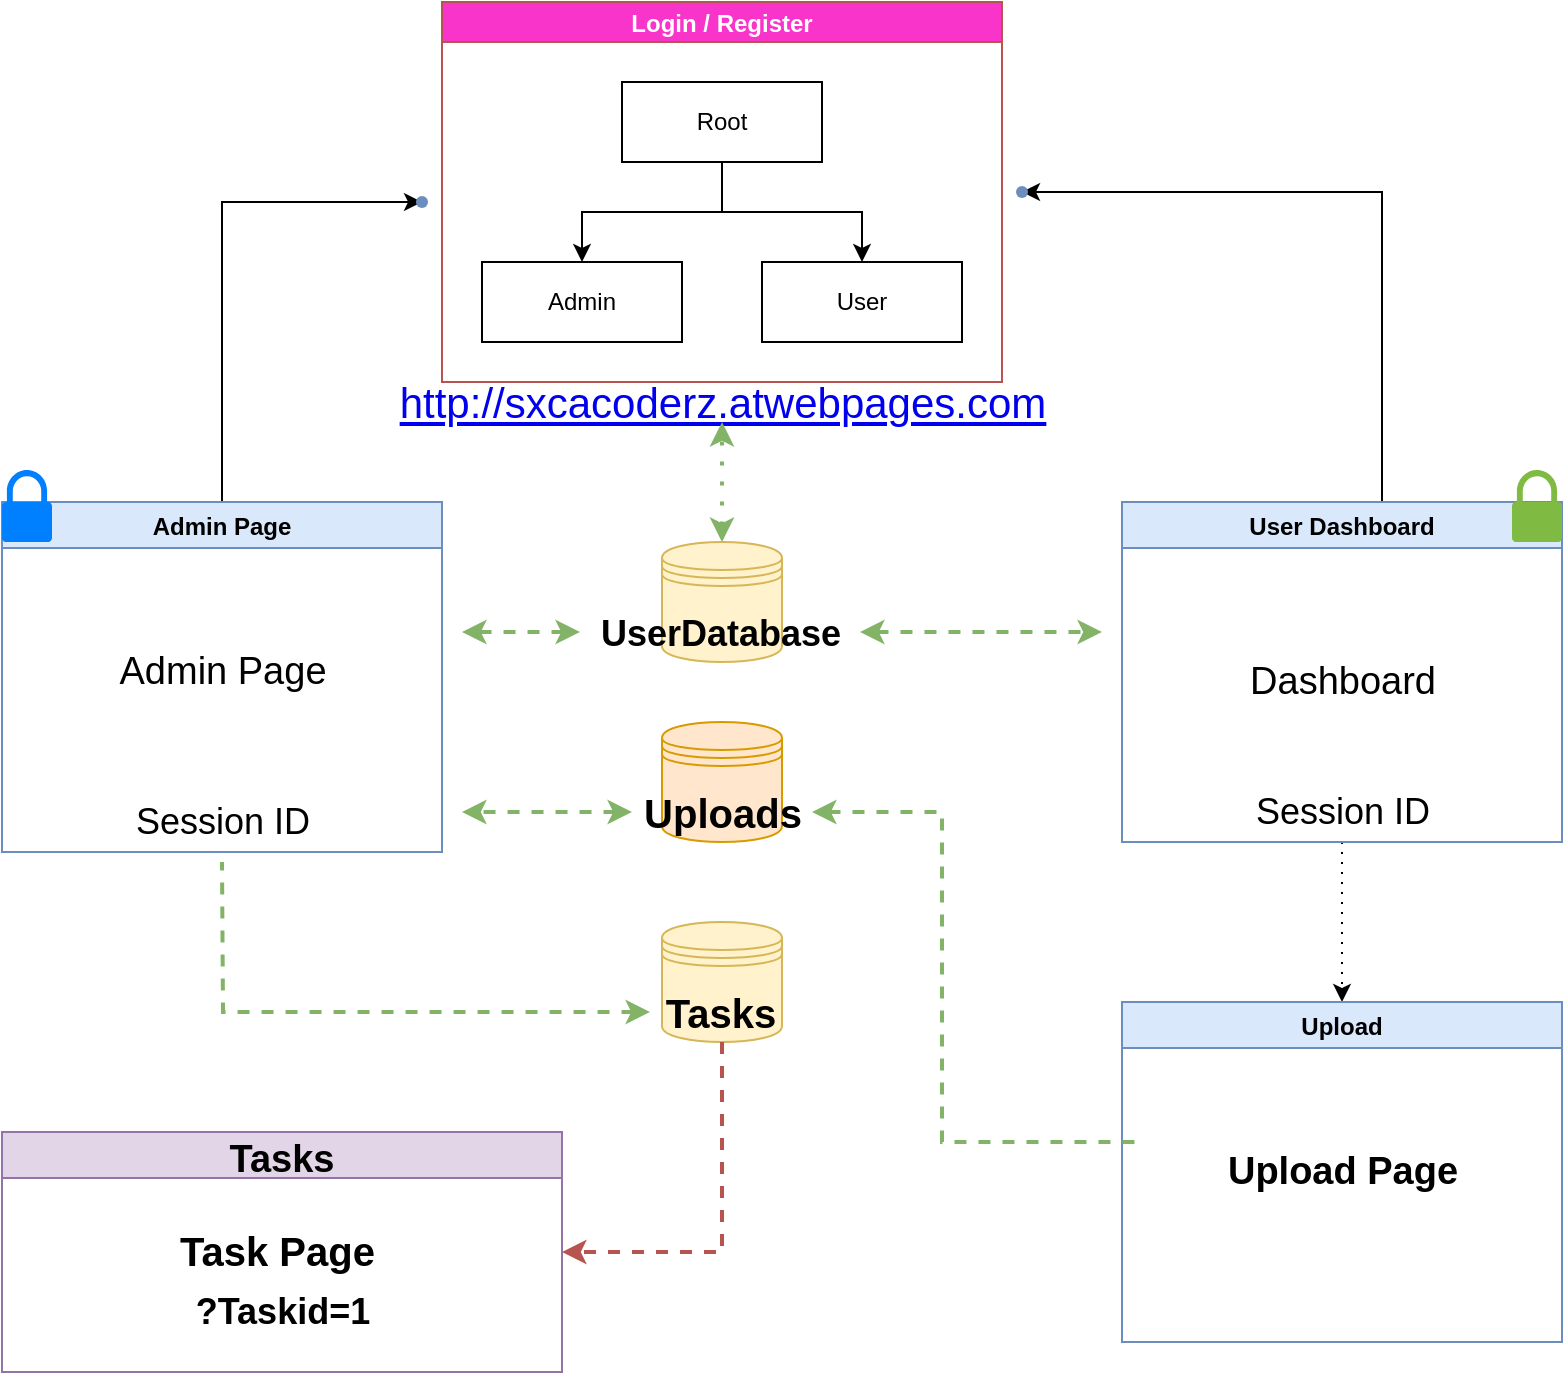 <mxfile version="15.5.9" type="github">
  <diagram id="DUeWEWVyYwB7FjINVutL" name="Page-1">
    <mxGraphModel dx="1150" dy="650" grid="1" gridSize="10" guides="1" tooltips="1" connect="1" arrows="1" fold="1" page="1" pageScale="1" pageWidth="827" pageHeight="1169" background="#ffffff" math="0" shadow="0">
      <root>
        <mxCell id="0" />
        <mxCell id="1" parent="0" />
        <mxCell id="GcSAzqZHsp-fQSuAQkc1-1" value="Login / Register" style="swimlane;startSize=20;horizontal=1;childLayout=treeLayout;horizontalTree=0;resizable=0;containerType=tree;fillColor=#F834CA;strokeColor=#b85450;fontColor=#FFFFFF;" vertex="1" parent="1">
          <mxGeometry x="240" y="20" width="280" height="190" as="geometry" />
        </mxCell>
        <mxCell id="GcSAzqZHsp-fQSuAQkc1-2" value="Root" style="whiteSpace=wrap;html=1;" vertex="1" parent="GcSAzqZHsp-fQSuAQkc1-1">
          <mxGeometry x="90" y="40" width="100" height="40" as="geometry" />
        </mxCell>
        <mxCell id="GcSAzqZHsp-fQSuAQkc1-3" value="Admin" style="whiteSpace=wrap;html=1;" vertex="1" parent="GcSAzqZHsp-fQSuAQkc1-1">
          <mxGeometry x="20" y="130" width="100" height="40" as="geometry" />
        </mxCell>
        <mxCell id="GcSAzqZHsp-fQSuAQkc1-4" value="" style="edgeStyle=elbowEdgeStyle;elbow=vertical;html=1;rounded=0;" edge="1" parent="GcSAzqZHsp-fQSuAQkc1-1" source="GcSAzqZHsp-fQSuAQkc1-2" target="GcSAzqZHsp-fQSuAQkc1-3">
          <mxGeometry relative="1" as="geometry" />
        </mxCell>
        <mxCell id="GcSAzqZHsp-fQSuAQkc1-5" value="User" style="whiteSpace=wrap;html=1;" vertex="1" parent="GcSAzqZHsp-fQSuAQkc1-1">
          <mxGeometry x="160" y="130" width="100" height="40" as="geometry" />
        </mxCell>
        <mxCell id="GcSAzqZHsp-fQSuAQkc1-6" value="" style="edgeStyle=elbowEdgeStyle;elbow=vertical;html=1;rounded=0;" edge="1" parent="GcSAzqZHsp-fQSuAQkc1-1" source="GcSAzqZHsp-fQSuAQkc1-2" target="GcSAzqZHsp-fQSuAQkc1-5">
          <mxGeometry relative="1" as="geometry" />
        </mxCell>
        <mxCell id="GcSAzqZHsp-fQSuAQkc1-10" value="" style="shape=image;html=1;verticalAlign=top;verticalLabelPosition=bottom;labelBackgroundColor=#ffffff;imageAspect=0;aspect=fixed;image=https://cdn4.iconfinder.com/data/icons/basic-user-interface-elements/700/key-lock-unlock-clef-128.png;fontColor=#FFFFFF;fillColor=#F834CA;" vertex="1" parent="GcSAzqZHsp-fQSuAQkc1-1">
          <mxGeometry x="20" y="40" width="30" height="30" as="geometry" />
        </mxCell>
        <mxCell id="GcSAzqZHsp-fQSuAQkc1-7" value="&lt;a href=&quot;http://sxcacoderz.atwebpages.com/&quot; style=&quot;font-size: 21px&quot;&gt;http://sxcacoderz.atwebpages.com&lt;/a&gt;" style="text;html=1;align=center;verticalAlign=middle;resizable=0;points=[];autosize=1;strokeColor=none;fillColor=none;fontColor=#FFFFFF;" vertex="1" parent="1">
          <mxGeometry x="210" y="210" width="340" height="20" as="geometry" />
        </mxCell>
        <mxCell id="GcSAzqZHsp-fQSuAQkc1-12" value="" style="shape=datastore;whiteSpace=wrap;html=1;fillColor=#ffe6cc;strokeColor=#d79b00;" vertex="1" parent="1">
          <mxGeometry x="350" y="380" width="60" height="60" as="geometry" />
        </mxCell>
        <mxCell id="GcSAzqZHsp-fQSuAQkc1-65" value="" style="edgeStyle=orthogonalEdgeStyle;rounded=0;orthogonalLoop=1;jettySize=auto;html=1;dashed=1;dashPattern=1 4;fontSize=18;fontColor=#000000;startArrow=classic;startFill=1;endArrow=classic;endFill=1;strokeWidth=2;fillColor=#d5e8d4;strokeColor=#82b366;" edge="1" parent="1" source="GcSAzqZHsp-fQSuAQkc1-13" target="GcSAzqZHsp-fQSuAQkc1-7">
          <mxGeometry relative="1" as="geometry" />
        </mxCell>
        <mxCell id="GcSAzqZHsp-fQSuAQkc1-13" value="" style="shape=datastore;whiteSpace=wrap;html=1;fillColor=#fff2cc;strokeColor=#d6b656;" vertex="1" parent="1">
          <mxGeometry x="350" y="290" width="60" height="60" as="geometry" />
        </mxCell>
        <mxCell id="GcSAzqZHsp-fQSuAQkc1-14" value="" style="shape=datastore;whiteSpace=wrap;html=1;fillColor=#fff2cc;strokeColor=#d6b656;" vertex="1" parent="1">
          <mxGeometry x="350" y="480" width="60" height="60" as="geometry" />
        </mxCell>
        <mxCell id="GcSAzqZHsp-fQSuAQkc1-22" value="" style="edgeStyle=orthogonalEdgeStyle;rounded=0;orthogonalLoop=1;jettySize=auto;html=1;fontColor=#FFFFFF;" edge="1" parent="1" source="GcSAzqZHsp-fQSuAQkc1-15" target="GcSAzqZHsp-fQSuAQkc1-21">
          <mxGeometry relative="1" as="geometry">
            <Array as="points">
              <mxPoint x="710" y="115" />
            </Array>
          </mxGeometry>
        </mxCell>
        <mxCell id="GcSAzqZHsp-fQSuAQkc1-31" value="" style="edgeStyle=orthogonalEdgeStyle;rounded=0;orthogonalLoop=1;jettySize=auto;html=1;fontColor=#FFFFFF;dashed=1;dashPattern=1 4;" edge="1" parent="1" source="GcSAzqZHsp-fQSuAQkc1-15" target="GcSAzqZHsp-fQSuAQkc1-30">
          <mxGeometry relative="1" as="geometry" />
        </mxCell>
        <mxCell id="GcSAzqZHsp-fQSuAQkc1-15" value="User Dashboard" style="swimlane;fillColor=#dae8fc;strokeColor=#6c8ebf;" vertex="1" parent="1">
          <mxGeometry x="580" y="270" width="220" height="170" as="geometry" />
        </mxCell>
        <mxCell id="GcSAzqZHsp-fQSuAQkc1-64" value="Session ID" style="text;html=1;align=center;verticalAlign=middle;resizable=0;points=[];autosize=1;strokeColor=none;fillColor=none;fontSize=18;fontColor=#000000;" vertex="1" parent="GcSAzqZHsp-fQSuAQkc1-15">
          <mxGeometry x="60" y="140" width="100" height="30" as="geometry" />
        </mxCell>
        <mxCell id="GcSAzqZHsp-fQSuAQkc1-21" value="" style="shape=waypoint;size=6;pointerEvents=1;points=[];fillColor=#dae8fc;resizable=0;rotatable=0;perimeter=centerPerimeter;snapToPoint=1;fontStyle=1;strokeColor=#6c8ebf;startSize=23;" vertex="1" parent="1">
          <mxGeometry x="510" y="95" width="40" height="40" as="geometry" />
        </mxCell>
        <mxCell id="GcSAzqZHsp-fQSuAQkc1-27" value="" style="edgeStyle=orthogonalEdgeStyle;rounded=0;orthogonalLoop=1;jettySize=auto;html=1;fontColor=#FFFFFF;" edge="1" parent="1" source="GcSAzqZHsp-fQSuAQkc1-24" target="GcSAzqZHsp-fQSuAQkc1-26">
          <mxGeometry relative="1" as="geometry">
            <Array as="points">
              <mxPoint x="130" y="120" />
              <mxPoint x="220" y="120" />
            </Array>
          </mxGeometry>
        </mxCell>
        <mxCell id="GcSAzqZHsp-fQSuAQkc1-24" value="Admin Page" style="swimlane;fillColor=#dae8fc;strokeColor=#6c8ebf;" vertex="1" parent="1">
          <mxGeometry x="20" y="270" width="220" height="175" as="geometry" />
        </mxCell>
        <mxCell id="GcSAzqZHsp-fQSuAQkc1-34" value="Admin Page" style="text;html=1;align=center;verticalAlign=middle;resizable=0;points=[];autosize=1;strokeColor=none;fillColor=none;fontSize=19;fontColor=#000000;" vertex="1" parent="GcSAzqZHsp-fQSuAQkc1-24">
          <mxGeometry x="50" y="70" width="120" height="30" as="geometry" />
        </mxCell>
        <mxCell id="GcSAzqZHsp-fQSuAQkc1-58" value="" style="sketch=0;pointerEvents=1;shadow=0;dashed=0;html=1;strokeColor=none;labelPosition=center;verticalLabelPosition=bottom;verticalAlign=top;outlineConnect=0;align=center;shape=mxgraph.office.security.lock_protected;fillColor=#007FFF;fontSize=18;fontColor=#000000;" vertex="1" parent="GcSAzqZHsp-fQSuAQkc1-24">
          <mxGeometry y="-16" width="25" height="36" as="geometry" />
        </mxCell>
        <mxCell id="GcSAzqZHsp-fQSuAQkc1-63" value="Session ID" style="text;html=1;align=center;verticalAlign=middle;resizable=0;points=[];autosize=1;strokeColor=none;fillColor=none;fontSize=18;fontColor=#000000;" vertex="1" parent="GcSAzqZHsp-fQSuAQkc1-24">
          <mxGeometry x="60" y="145" width="100" height="30" as="geometry" />
        </mxCell>
        <mxCell id="GcSAzqZHsp-fQSuAQkc1-26" value="" style="shape=waypoint;size=6;pointerEvents=1;points=[];fillColor=#dae8fc;resizable=0;rotatable=0;perimeter=centerPerimeter;snapToPoint=1;fontStyle=1;strokeColor=#6c8ebf;startSize=23;" vertex="1" parent="1">
          <mxGeometry x="210" y="100" width="40" height="40" as="geometry" />
        </mxCell>
        <mxCell id="GcSAzqZHsp-fQSuAQkc1-30" value="Upload" style="swimlane;fillColor=#dae8fc;strokeColor=#6c8ebf;" vertex="1" parent="1">
          <mxGeometry x="580" y="520" width="220" height="170" as="geometry" />
        </mxCell>
        <mxCell id="GcSAzqZHsp-fQSuAQkc1-32" value="&lt;font color=&quot;#000000&quot; size=&quot;1&quot;&gt;&lt;b style=&quot;font-size: 19px&quot;&gt;Upload Page&lt;/b&gt;&lt;/font&gt;" style="text;html=1;align=center;verticalAlign=middle;resizable=0;points=[];autosize=1;strokeColor=none;fillColor=none;fontColor=#FFFFFF;" vertex="1" parent="GcSAzqZHsp-fQSuAQkc1-30">
          <mxGeometry x="45" y="75" width="130" height="20" as="geometry" />
        </mxCell>
        <mxCell id="GcSAzqZHsp-fQSuAQkc1-33" value="Dashboard" style="text;html=1;align=center;verticalAlign=middle;resizable=0;points=[];autosize=1;strokeColor=none;fillColor=none;fontSize=19;fontColor=#000000;" vertex="1" parent="1">
          <mxGeometry x="635" y="345" width="110" height="30" as="geometry" />
        </mxCell>
        <mxCell id="GcSAzqZHsp-fQSuAQkc1-35" value="Tasks" style="swimlane;fontSize=19;fillColor=#e1d5e7;strokeColor=#9673a6;" vertex="1" parent="1">
          <mxGeometry x="20" y="585" width="280" height="120" as="geometry" />
        </mxCell>
        <mxCell id="GcSAzqZHsp-fQSuAQkc1-36" value="&lt;font style=&quot;font-size: 20px&quot;&gt;&lt;b&gt;Task Page&amp;nbsp;&lt;/b&gt;&lt;/font&gt;" style="text;html=1;align=center;verticalAlign=middle;resizable=0;points=[];autosize=1;strokeColor=none;fillColor=none;fontSize=19;fontColor=#000000;" vertex="1" parent="GcSAzqZHsp-fQSuAQkc1-35">
          <mxGeometry x="80" y="45" width="120" height="30" as="geometry" />
        </mxCell>
        <mxCell id="GcSAzqZHsp-fQSuAQkc1-53" value="&lt;b&gt;?Taskid=1&lt;/b&gt;" style="text;html=1;align=center;verticalAlign=middle;resizable=0;points=[];autosize=1;strokeColor=none;fillColor=none;fontSize=18;fontColor=#000000;" vertex="1" parent="GcSAzqZHsp-fQSuAQkc1-35">
          <mxGeometry x="90" y="75" width="100" height="30" as="geometry" />
        </mxCell>
        <mxCell id="GcSAzqZHsp-fQSuAQkc1-60" value="" style="shape=image;html=1;verticalAlign=top;verticalLabelPosition=bottom;labelBackgroundColor=#ffffff;imageAspect=0;aspect=fixed;image=https://cdn4.iconfinder.com/data/icons/ionicons/512/icon-ios7-eye-128.png;fontSize=18;fontColor=#000000;fillColor=#007FFF;" vertex="1" parent="GcSAzqZHsp-fQSuAQkc1-35">
          <mxGeometry y="-25" width="50" height="50" as="geometry" />
        </mxCell>
        <mxCell id="GcSAzqZHsp-fQSuAQkc1-50" value="" style="edgeStyle=orthogonalEdgeStyle;rounded=0;orthogonalLoop=1;jettySize=auto;html=1;dashed=1;fontSize=18;fontColor=#000000;startArrow=classic;startFill=1;strokeWidth=2;fillColor=#d5e8d4;strokeColor=#82b366;endArrow=none;endFill=0;" edge="1" parent="1" source="GcSAzqZHsp-fQSuAQkc1-39">
          <mxGeometry relative="1" as="geometry">
            <mxPoint x="130" y="450" as="targetPoint" />
          </mxGeometry>
        </mxCell>
        <mxCell id="GcSAzqZHsp-fQSuAQkc1-52" value="" style="edgeStyle=orthogonalEdgeStyle;rounded=0;orthogonalLoop=1;jettySize=auto;html=1;dashed=1;fontSize=18;fontColor=#000000;startArrow=none;startFill=0;strokeWidth=2;fillColor=#f8cecc;strokeColor=#b85450;" edge="1" parent="1" source="GcSAzqZHsp-fQSuAQkc1-39">
          <mxGeometry relative="1" as="geometry">
            <mxPoint x="300" y="645" as="targetPoint" />
            <Array as="points">
              <mxPoint x="380" y="645" />
            </Array>
          </mxGeometry>
        </mxCell>
        <mxCell id="GcSAzqZHsp-fQSuAQkc1-39" value="&lt;b&gt;Tasks&lt;/b&gt;" style="text;html=1;align=center;verticalAlign=middle;resizable=0;points=[];autosize=1;strokeColor=none;fillColor=none;fontSize=20;fontColor=#000000;" vertex="1" parent="1">
          <mxGeometry x="344" y="510" width="70" height="30" as="geometry" />
        </mxCell>
        <mxCell id="GcSAzqZHsp-fQSuAQkc1-46" value="" style="edgeStyle=orthogonalEdgeStyle;rounded=0;orthogonalLoop=1;jettySize=auto;html=1;dashed=1;fontSize=18;fontColor=#000000;startArrow=classic;startFill=1;fillColor=#d5e8d4;strokeColor=#82b366;strokeWidth=2;endArrow=none;endFill=0;" edge="1" parent="1" source="GcSAzqZHsp-fQSuAQkc1-40">
          <mxGeometry relative="1" as="geometry">
            <mxPoint x="590" y="590" as="targetPoint" />
            <Array as="points">
              <mxPoint x="490" y="425" />
              <mxPoint x="490" y="590" />
            </Array>
          </mxGeometry>
        </mxCell>
        <mxCell id="GcSAzqZHsp-fQSuAQkc1-48" value="" style="edgeStyle=orthogonalEdgeStyle;rounded=0;orthogonalLoop=1;jettySize=auto;html=1;dashed=1;fontSize=18;fontColor=#000000;startArrow=classic;startFill=1;fillColor=#d5e8d4;strokeColor=#82b366;strokeWidth=2;" edge="1" parent="1" source="GcSAzqZHsp-fQSuAQkc1-40">
          <mxGeometry relative="1" as="geometry">
            <mxPoint x="250" y="425" as="targetPoint" />
          </mxGeometry>
        </mxCell>
        <mxCell id="GcSAzqZHsp-fQSuAQkc1-40" value="&lt;b&gt;Uploads&lt;/b&gt;" style="text;html=1;align=center;verticalAlign=middle;resizable=0;points=[];autosize=1;strokeColor=none;fillColor=none;fontSize=20;fontColor=#000000;" vertex="1" parent="1">
          <mxGeometry x="335" y="410" width="90" height="30" as="geometry" />
        </mxCell>
        <mxCell id="GcSAzqZHsp-fQSuAQkc1-43" value="" style="edgeStyle=orthogonalEdgeStyle;rounded=0;orthogonalLoop=1;jettySize=auto;html=1;fontSize=18;fontColor=#000000;startArrow=classic;startFill=1;dashed=1;fillColor=#d5e8d4;strokeColor=#82b366;strokeWidth=2;" edge="1" parent="1" source="GcSAzqZHsp-fQSuAQkc1-41">
          <mxGeometry relative="1" as="geometry">
            <mxPoint x="570" y="335" as="targetPoint" />
          </mxGeometry>
        </mxCell>
        <mxCell id="GcSAzqZHsp-fQSuAQkc1-44" value="" style="edgeStyle=orthogonalEdgeStyle;rounded=0;orthogonalLoop=1;jettySize=auto;html=1;dashed=1;fontSize=18;fontColor=#000000;startArrow=classic;startFill=1;fillColor=#d5e8d4;strokeColor=#82b366;strokeWidth=2;" edge="1" parent="1" source="GcSAzqZHsp-fQSuAQkc1-41">
          <mxGeometry relative="1" as="geometry">
            <mxPoint x="250" y="335" as="targetPoint" />
          </mxGeometry>
        </mxCell>
        <mxCell id="GcSAzqZHsp-fQSuAQkc1-41" value="&lt;b&gt;&lt;font style=&quot;font-size: 18px&quot;&gt;UserDatabase&lt;/font&gt;&lt;/b&gt;" style="text;html=1;align=center;verticalAlign=middle;resizable=0;points=[];autosize=1;strokeColor=none;fillColor=none;fontSize=20;fontColor=#000000;" vertex="1" parent="1">
          <mxGeometry x="309" y="320" width="140" height="30" as="geometry" />
        </mxCell>
        <mxCell id="GcSAzqZHsp-fQSuAQkc1-57" value="" style="sketch=0;pointerEvents=1;shadow=0;dashed=0;html=1;strokeColor=none;labelPosition=center;verticalLabelPosition=bottom;verticalAlign=top;outlineConnect=0;align=center;shape=mxgraph.office.security.lock_protected;fillColor=#7FBA42;fontSize=18;fontColor=#000000;" vertex="1" parent="1">
          <mxGeometry x="775" y="254" width="25" height="36" as="geometry" />
        </mxCell>
        <mxCell id="GcSAzqZHsp-fQSuAQkc1-59" value="" style="shape=image;html=1;verticalAlign=top;verticalLabelPosition=bottom;labelBackgroundColor=#ffffff;imageAspect=0;aspect=fixed;image=https://cdn4.iconfinder.com/data/icons/ionicons/512/icon-ios7-eye-128.png;fontSize=18;fontColor=#000000;fillColor=#007FFF;" vertex="1" parent="1">
          <mxGeometry x="750" y="490" width="50" height="50" as="geometry" />
        </mxCell>
      </root>
    </mxGraphModel>
  </diagram>
</mxfile>
